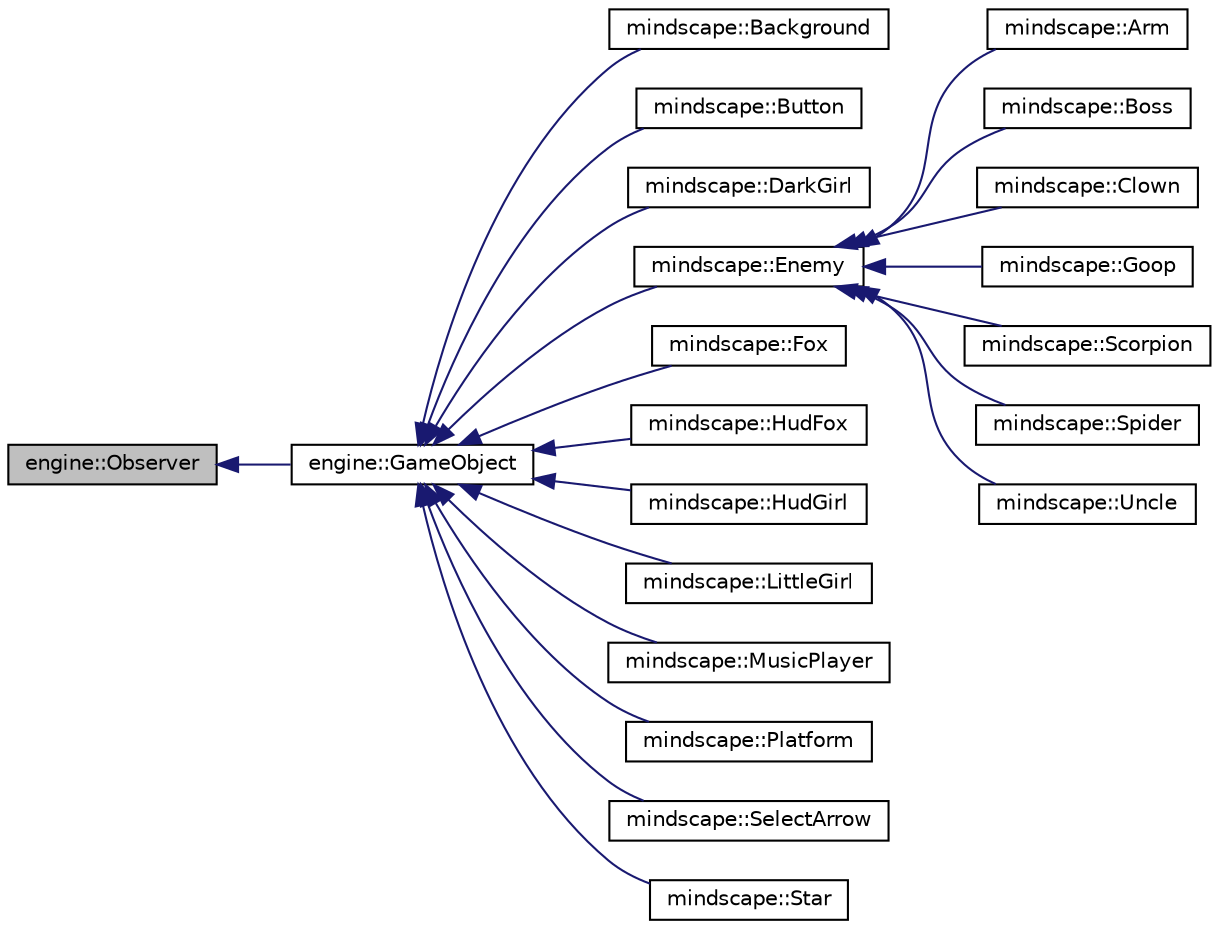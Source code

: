 digraph "engine::Observer"
{
  edge [fontname="Helvetica",fontsize="10",labelfontname="Helvetica",labelfontsize="10"];
  node [fontname="Helvetica",fontsize="10",shape=record];
  rankdir="LR";
  Node1 [label="engine::Observer",height=0.2,width=0.4,color="black", fillcolor="grey75", style="filled", fontcolor="black"];
  Node1 -> Node2 [dir="back",color="midnightblue",fontsize="10",style="solid",fontname="Helvetica"];
  Node2 [label="engine::GameObject",height=0.2,width=0.4,color="black", fillcolor="white", style="filled",URL="$classengine_1_1_game_object.html",tooltip="A Game class. "];
  Node2 -> Node3 [dir="back",color="midnightblue",fontsize="10",style="solid",fontname="Helvetica"];
  Node3 [label="mindscape::Background",height=0.2,width=0.4,color="black", fillcolor="white", style="filled",URL="$classmindscape_1_1_background.html",tooltip="A Background class. "];
  Node2 -> Node4 [dir="back",color="midnightblue",fontsize="10",style="solid",fontname="Helvetica"];
  Node4 [label="mindscape::Button",height=0.2,width=0.4,color="black", fillcolor="white", style="filled",URL="$classmindscape_1_1_button.html",tooltip="A Button class. "];
  Node2 -> Node5 [dir="back",color="midnightblue",fontsize="10",style="solid",fontname="Helvetica"];
  Node5 [label="mindscape::DarkGirl",height=0.2,width=0.4,color="black", fillcolor="white", style="filled",URL="$classmindscape_1_1_dark_girl.html",tooltip="Girl class. "];
  Node2 -> Node6 [dir="back",color="midnightblue",fontsize="10",style="solid",fontname="Helvetica"];
  Node6 [label="mindscape::Enemy",height=0.2,width=0.4,color="black", fillcolor="white", style="filled",URL="$classmindscape_1_1_enemy.html"];
  Node6 -> Node7 [dir="back",color="midnightblue",fontsize="10",style="solid",fontname="Helvetica"];
  Node7 [label="mindscape::Arm",height=0.2,width=0.4,color="black", fillcolor="white", style="filled",URL="$classmindscape_1_1_arm.html",tooltip="A Arm class. "];
  Node6 -> Node8 [dir="back",color="midnightblue",fontsize="10",style="solid",fontname="Helvetica"];
  Node8 [label="mindscape::Boss",height=0.2,width=0.4,color="black", fillcolor="white", style="filled",URL="$classmindscape_1_1_boss.html",tooltip="A Boss class. "];
  Node6 -> Node9 [dir="back",color="midnightblue",fontsize="10",style="solid",fontname="Helvetica"];
  Node9 [label="mindscape::Clown",height=0.2,width=0.4,color="black", fillcolor="white", style="filled",URL="$classmindscape_1_1_clown.html",tooltip="Clown enemy class. "];
  Node6 -> Node10 [dir="back",color="midnightblue",fontsize="10",style="solid",fontname="Helvetica"];
  Node10 [label="mindscape::Goop",height=0.2,width=0.4,color="black", fillcolor="white", style="filled",URL="$classmindscape_1_1_goop.html",tooltip="A Goop class. "];
  Node6 -> Node11 [dir="back",color="midnightblue",fontsize="10",style="solid",fontname="Helvetica"];
  Node11 [label="mindscape::Scorpion",height=0.2,width=0.4,color="black", fillcolor="white", style="filled",URL="$classmindscape_1_1_scorpion.html",tooltip="Scorpion enemy class. "];
  Node6 -> Node12 [dir="back",color="midnightblue",fontsize="10",style="solid",fontname="Helvetica"];
  Node12 [label="mindscape::Spider",height=0.2,width=0.4,color="black", fillcolor="white", style="filled",URL="$classmindscape_1_1_spider.html",tooltip="Spider enemy class. "];
  Node6 -> Node13 [dir="back",color="midnightblue",fontsize="10",style="solid",fontname="Helvetica"];
  Node13 [label="mindscape::Uncle",height=0.2,width=0.4,color="black", fillcolor="white", style="filled",URL="$classmindscape_1_1_uncle.html",tooltip="Uncle enemy class. "];
  Node2 -> Node14 [dir="back",color="midnightblue",fontsize="10",style="solid",fontname="Helvetica"];
  Node14 [label="mindscape::Fox",height=0.2,width=0.4,color="black", fillcolor="white", style="filled",URL="$classmindscape_1_1_fox.html",tooltip="A Fox class. "];
  Node2 -> Node15 [dir="back",color="midnightblue",fontsize="10",style="solid",fontname="Helvetica"];
  Node15 [label="mindscape::HudFox",height=0.2,width=0.4,color="black", fillcolor="white", style="filled",URL="$classmindscape_1_1_hud_fox.html",tooltip="A Hud Fox class. "];
  Node2 -> Node16 [dir="back",color="midnightblue",fontsize="10",style="solid",fontname="Helvetica"];
  Node16 [label="mindscape::HudGirl",height=0.2,width=0.4,color="black", fillcolor="white", style="filled",URL="$classmindscape_1_1_hud_girl.html",tooltip="A Hud Girl class. "];
  Node2 -> Node17 [dir="back",color="midnightblue",fontsize="10",style="solid",fontname="Helvetica"];
  Node17 [label="mindscape::LittleGirl",height=0.2,width=0.4,color="black", fillcolor="white", style="filled",URL="$classmindscape_1_1_little_girl.html",tooltip="A little girl class. "];
  Node2 -> Node18 [dir="back",color="midnightblue",fontsize="10",style="solid",fontname="Helvetica"];
  Node18 [label="mindscape::MusicPlayer",height=0.2,width=0.4,color="black", fillcolor="white", style="filled",URL="$classmindscape_1_1_music_player.html",tooltip="A Music Player class. "];
  Node2 -> Node19 [dir="back",color="midnightblue",fontsize="10",style="solid",fontname="Helvetica"];
  Node19 [label="mindscape::Platform",height=0.2,width=0.4,color="black", fillcolor="white", style="filled",URL="$classmindscape_1_1_platform.html",tooltip="A 2D Platform class. "];
  Node2 -> Node20 [dir="back",color="midnightblue",fontsize="10",style="solid",fontname="Helvetica"];
  Node20 [label="mindscape::SelectArrow",height=0.2,width=0.4,color="black", fillcolor="white", style="filled",URL="$classmindscape_1_1_select_arrow.html",tooltip="SelectArrow class. "];
  Node2 -> Node21 [dir="back",color="midnightblue",fontsize="10",style="solid",fontname="Helvetica"];
  Node21 [label="mindscape::Star",height=0.2,width=0.4,color="black", fillcolor="white", style="filled",URL="$classmindscape_1_1_star.html",tooltip="Class for stars. "];
}
